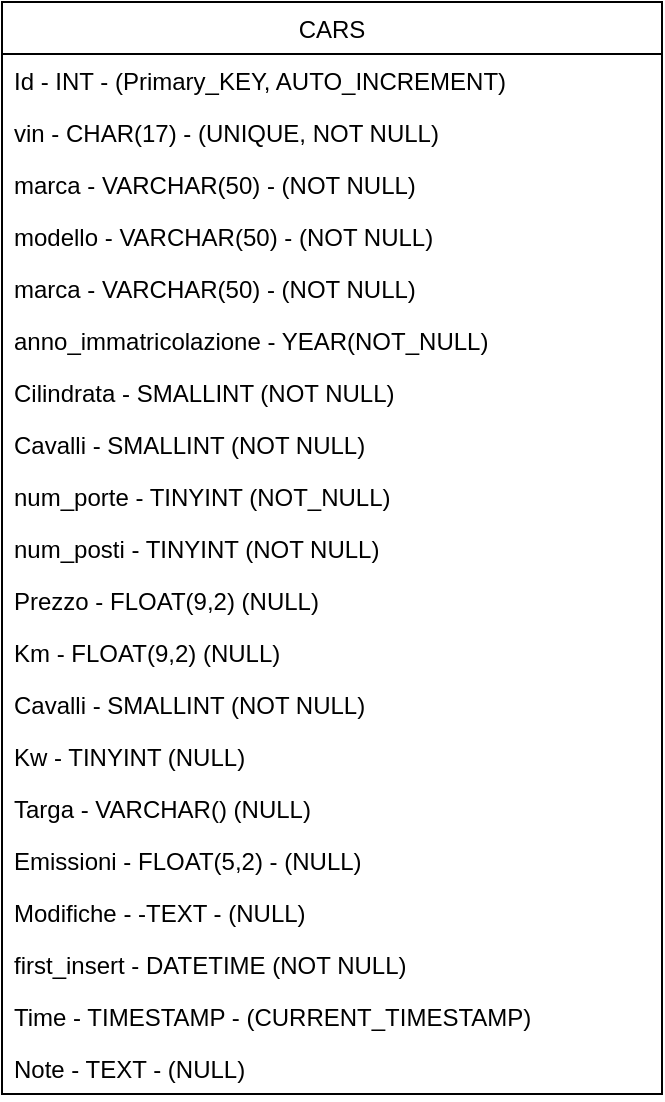 <mxfile version="14.7.7"><diagram id="Zq_mWcAs8_Xtxm3ZnNbg" name="Page-1"><mxGraphModel dx="1426" dy="725" grid="1" gridSize="10" guides="1" tooltips="1" connect="1" arrows="1" fold="1" page="1" pageScale="1" pageWidth="827" pageHeight="1169" math="0" shadow="0"><root><mxCell id="0"/><mxCell id="1" parent="0"/><mxCell id="A355YRY-MoYpB0QH9oTD-3" value="CARS" style="swimlane;fontStyle=0;childLayout=stackLayout;horizontal=1;startSize=26;horizontalStack=0;resizeParent=1;resizeParentMax=0;resizeLast=0;collapsible=1;marginBottom=0;" vertex="1" parent="1"><mxGeometry x="180" y="190" width="330" height="546" as="geometry"/></mxCell><mxCell id="A355YRY-MoYpB0QH9oTD-4" value="Id - INT - (Primary_KEY, AUTO_INCREMENT)" style="text;strokeColor=none;fillColor=none;align=left;verticalAlign=top;spacingLeft=4;spacingRight=4;overflow=hidden;rotatable=0;points=[[0,0.5],[1,0.5]];portConstraint=eastwest;" vertex="1" parent="A355YRY-MoYpB0QH9oTD-3"><mxGeometry y="26" width="330" height="26" as="geometry"/></mxCell><mxCell id="A355YRY-MoYpB0QH9oTD-5" value="vin - CHAR(17) - (UNIQUE, NOT NULL)" style="text;strokeColor=none;fillColor=none;align=left;verticalAlign=top;spacingLeft=4;spacingRight=4;overflow=hidden;rotatable=0;points=[[0,0.5],[1,0.5]];portConstraint=eastwest;" vertex="1" parent="A355YRY-MoYpB0QH9oTD-3"><mxGeometry y="52" width="330" height="26" as="geometry"/></mxCell><mxCell id="A355YRY-MoYpB0QH9oTD-6" value="marca - VARCHAR(50) - (NOT NULL)" style="text;strokeColor=none;fillColor=none;align=left;verticalAlign=top;spacingLeft=4;spacingRight=4;overflow=hidden;rotatable=0;points=[[0,0.5],[1,0.5]];portConstraint=eastwest;" vertex="1" parent="A355YRY-MoYpB0QH9oTD-3"><mxGeometry y="78" width="330" height="26" as="geometry"/></mxCell><mxCell id="A355YRY-MoYpB0QH9oTD-7" value="modello - VARCHAR(50) - (NOT NULL)" style="text;strokeColor=none;fillColor=none;align=left;verticalAlign=top;spacingLeft=4;spacingRight=4;overflow=hidden;rotatable=0;points=[[0,0.5],[1,0.5]];portConstraint=eastwest;" vertex="1" parent="A355YRY-MoYpB0QH9oTD-3"><mxGeometry y="104" width="330" height="26" as="geometry"/></mxCell><mxCell id="A355YRY-MoYpB0QH9oTD-8" value="marca - VARCHAR(50) - (NOT NULL)" style="text;strokeColor=none;fillColor=none;align=left;verticalAlign=top;spacingLeft=4;spacingRight=4;overflow=hidden;rotatable=0;points=[[0,0.5],[1,0.5]];portConstraint=eastwest;" vertex="1" parent="A355YRY-MoYpB0QH9oTD-3"><mxGeometry y="130" width="330" height="26" as="geometry"/></mxCell><mxCell id="A355YRY-MoYpB0QH9oTD-9" value="anno_immatricolazione - YEAR(NOT_NULL)" style="text;strokeColor=none;fillColor=none;align=left;verticalAlign=top;spacingLeft=4;spacingRight=4;overflow=hidden;rotatable=0;points=[[0,0.5],[1,0.5]];portConstraint=eastwest;" vertex="1" parent="A355YRY-MoYpB0QH9oTD-3"><mxGeometry y="156" width="330" height="26" as="geometry"/></mxCell><mxCell id="A355YRY-MoYpB0QH9oTD-10" value="Cilindrata - SMALLINT (NOT NULL)" style="text;strokeColor=none;fillColor=none;align=left;verticalAlign=top;spacingLeft=4;spacingRight=4;overflow=hidden;rotatable=0;points=[[0,0.5],[1,0.5]];portConstraint=eastwest;" vertex="1" parent="A355YRY-MoYpB0QH9oTD-3"><mxGeometry y="182" width="330" height="26" as="geometry"/></mxCell><mxCell id="A355YRY-MoYpB0QH9oTD-11" value="Cavalli - SMALLINT (NOT NULL)" style="text;strokeColor=none;fillColor=none;align=left;verticalAlign=top;spacingLeft=4;spacingRight=4;overflow=hidden;rotatable=0;points=[[0,0.5],[1,0.5]];portConstraint=eastwest;" vertex="1" parent="A355YRY-MoYpB0QH9oTD-3"><mxGeometry y="208" width="330" height="26" as="geometry"/></mxCell><mxCell id="A355YRY-MoYpB0QH9oTD-12" value="num_porte - TINYINT (NOT_NULL)" style="text;strokeColor=none;fillColor=none;align=left;verticalAlign=top;spacingLeft=4;spacingRight=4;overflow=hidden;rotatable=0;points=[[0,0.5],[1,0.5]];portConstraint=eastwest;" vertex="1" parent="A355YRY-MoYpB0QH9oTD-3"><mxGeometry y="234" width="330" height="26" as="geometry"/></mxCell><mxCell id="A355YRY-MoYpB0QH9oTD-13" value="num_posti - TINYINT (NOT NULL)" style="text;strokeColor=none;fillColor=none;align=left;verticalAlign=top;spacingLeft=4;spacingRight=4;overflow=hidden;rotatable=0;points=[[0,0.5],[1,0.5]];portConstraint=eastwest;" vertex="1" parent="A355YRY-MoYpB0QH9oTD-3"><mxGeometry y="260" width="330" height="26" as="geometry"/></mxCell><mxCell id="A355YRY-MoYpB0QH9oTD-14" value="Prezzo - FLOAT(9,2) (NULL)" style="text;strokeColor=none;fillColor=none;align=left;verticalAlign=top;spacingLeft=4;spacingRight=4;overflow=hidden;rotatable=0;points=[[0,0.5],[1,0.5]];portConstraint=eastwest;" vertex="1" parent="A355YRY-MoYpB0QH9oTD-3"><mxGeometry y="286" width="330" height="26" as="geometry"/></mxCell><mxCell id="A355YRY-MoYpB0QH9oTD-15" value="Km - FLOAT(9,2) (NULL)" style="text;strokeColor=none;fillColor=none;align=left;verticalAlign=top;spacingLeft=4;spacingRight=4;overflow=hidden;rotatable=0;points=[[0,0.5],[1,0.5]];portConstraint=eastwest;" vertex="1" parent="A355YRY-MoYpB0QH9oTD-3"><mxGeometry y="312" width="330" height="26" as="geometry"/></mxCell><mxCell id="A355YRY-MoYpB0QH9oTD-16" value="Cavalli - SMALLINT (NOT NULL)" style="text;strokeColor=none;fillColor=none;align=left;verticalAlign=top;spacingLeft=4;spacingRight=4;overflow=hidden;rotatable=0;points=[[0,0.5],[1,0.5]];portConstraint=eastwest;" vertex="1" parent="A355YRY-MoYpB0QH9oTD-3"><mxGeometry y="338" width="330" height="26" as="geometry"/></mxCell><mxCell id="A355YRY-MoYpB0QH9oTD-17" value="Kw - TINYINT (NULL)" style="text;strokeColor=none;fillColor=none;align=left;verticalAlign=top;spacingLeft=4;spacingRight=4;overflow=hidden;rotatable=0;points=[[0,0.5],[1,0.5]];portConstraint=eastwest;" vertex="1" parent="A355YRY-MoYpB0QH9oTD-3"><mxGeometry y="364" width="330" height="26" as="geometry"/></mxCell><mxCell id="A355YRY-MoYpB0QH9oTD-18" value="Targa - VARCHAR() (NULL)" style="text;strokeColor=none;fillColor=none;align=left;verticalAlign=top;spacingLeft=4;spacingRight=4;overflow=hidden;rotatable=0;points=[[0,0.5],[1,0.5]];portConstraint=eastwest;" vertex="1" parent="A355YRY-MoYpB0QH9oTD-3"><mxGeometry y="390" width="330" height="26" as="geometry"/></mxCell><mxCell id="A355YRY-MoYpB0QH9oTD-19" value="Emissioni - FLOAT(5,2) - (NULL)" style="text;strokeColor=none;fillColor=none;align=left;verticalAlign=top;spacingLeft=4;spacingRight=4;overflow=hidden;rotatable=0;points=[[0,0.5],[1,0.5]];portConstraint=eastwest;" vertex="1" parent="A355YRY-MoYpB0QH9oTD-3"><mxGeometry y="416" width="330" height="26" as="geometry"/></mxCell><mxCell id="A355YRY-MoYpB0QH9oTD-20" value="Modifiche - -TEXT - (NULL)" style="text;strokeColor=none;fillColor=none;align=left;verticalAlign=top;spacingLeft=4;spacingRight=4;overflow=hidden;rotatable=0;points=[[0,0.5],[1,0.5]];portConstraint=eastwest;" vertex="1" parent="A355YRY-MoYpB0QH9oTD-3"><mxGeometry y="442" width="330" height="26" as="geometry"/></mxCell><mxCell id="A355YRY-MoYpB0QH9oTD-21" value="first_insert - DATETIME (NOT NULL)" style="text;strokeColor=none;fillColor=none;align=left;verticalAlign=top;spacingLeft=4;spacingRight=4;overflow=hidden;rotatable=0;points=[[0,0.5],[1,0.5]];portConstraint=eastwest;" vertex="1" parent="A355YRY-MoYpB0QH9oTD-3"><mxGeometry y="468" width="330" height="26" as="geometry"/></mxCell><mxCell id="A355YRY-MoYpB0QH9oTD-22" value="Time - TIMESTAMP - (CURRENT_TIMESTAMP)" style="text;strokeColor=none;fillColor=none;align=left;verticalAlign=top;spacingLeft=4;spacingRight=4;overflow=hidden;rotatable=0;points=[[0,0.5],[1,0.5]];portConstraint=eastwest;" vertex="1" parent="A355YRY-MoYpB0QH9oTD-3"><mxGeometry y="494" width="330" height="26" as="geometry"/></mxCell><mxCell id="A355YRY-MoYpB0QH9oTD-23" value="Note - TEXT - (NULL)" style="text;strokeColor=none;fillColor=none;align=left;verticalAlign=top;spacingLeft=4;spacingRight=4;overflow=hidden;rotatable=0;points=[[0,0.5],[1,0.5]];portConstraint=eastwest;" vertex="1" parent="A355YRY-MoYpB0QH9oTD-3"><mxGeometry y="520" width="330" height="26" as="geometry"/></mxCell></root></mxGraphModel></diagram></mxfile>